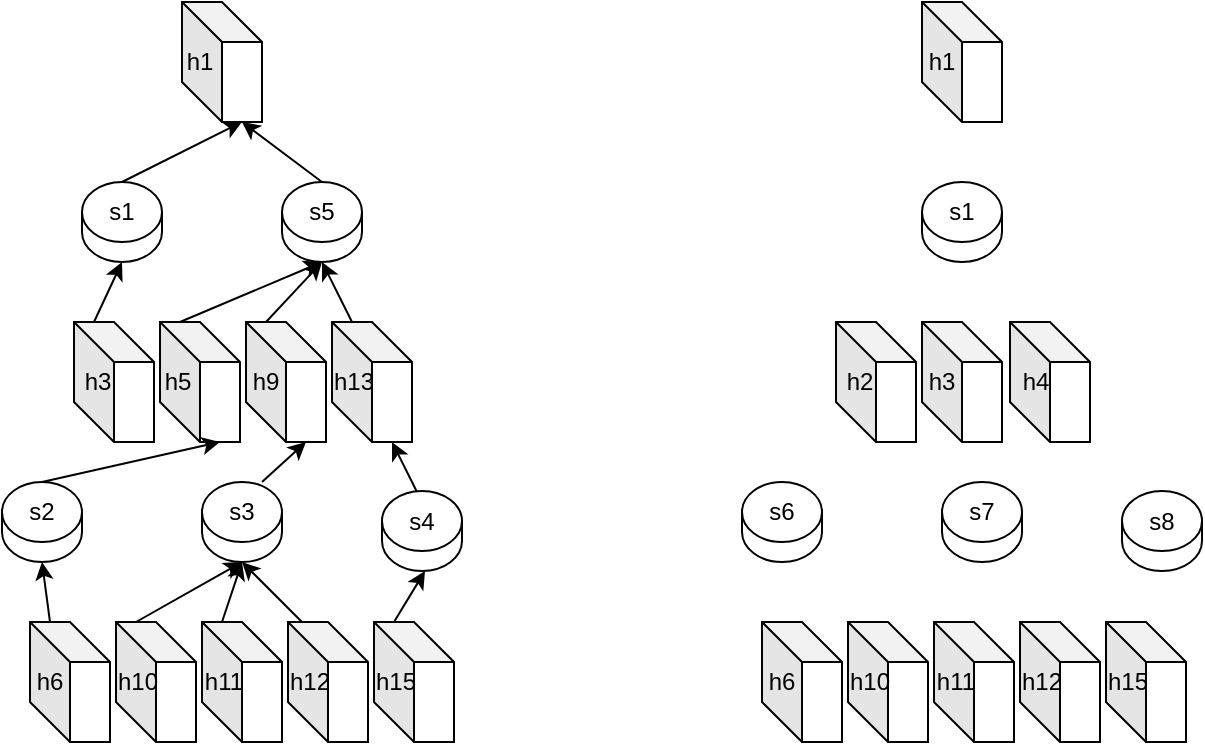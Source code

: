 <mxfile version="15.3.8" type="github">
  <diagram id="L08escGr5f01V_NW2MQc" name="第 1 页">
    <mxGraphModel dx="1662" dy="762" grid="1" gridSize="10" guides="1" tooltips="1" connect="1" arrows="1" fold="1" page="1" pageScale="1" pageWidth="827" pageHeight="1169" math="0" shadow="0">
      <root>
        <mxCell id="0" />
        <mxCell id="1" parent="0" />
        <mxCell id="nwQN5Aa6cSu29XIbnHUv-78" value="" style="endArrow=classic;html=1;entryX=0;entryY=0;entryDx=30;entryDy=60;entryPerimeter=0;exitX=0.5;exitY=0;exitDx=0;exitDy=0;" edge="1" parent="1" source="nwQN5Aa6cSu29XIbnHUv-52" target="nwQN5Aa6cSu29XIbnHUv-7">
          <mxGeometry width="50" height="50" relative="1" as="geometry">
            <mxPoint x="350" y="580" as="sourcePoint" />
            <mxPoint x="249" y="570" as="targetPoint" />
          </mxGeometry>
        </mxCell>
        <mxCell id="nwQN5Aa6cSu29XIbnHUv-1" value="" style="shape=cube;whiteSpace=wrap;html=1;boundedLbl=1;backgroundOutline=1;darkOpacity=0.05;darkOpacity2=0.1;" vertex="1" parent="1">
          <mxGeometry x="230" y="340" width="40" height="60" as="geometry" />
        </mxCell>
        <mxCell id="nwQN5Aa6cSu29XIbnHUv-2" value="" style="shape=cylinder3;whiteSpace=wrap;html=1;boundedLbl=1;backgroundOutline=1;size=15;" vertex="1" parent="1">
          <mxGeometry x="140" y="580" width="40" height="40" as="geometry" />
        </mxCell>
        <mxCell id="nwQN5Aa6cSu29XIbnHUv-4" value="" style="shape=cube;whiteSpace=wrap;html=1;boundedLbl=1;backgroundOutline=1;darkOpacity=0.05;darkOpacity2=0.1;" vertex="1" parent="1">
          <mxGeometry x="176" y="500" width="40" height="60" as="geometry" />
        </mxCell>
        <mxCell id="nwQN5Aa6cSu29XIbnHUv-5" value="" style="shape=cube;whiteSpace=wrap;html=1;boundedLbl=1;backgroundOutline=1;darkOpacity=0.05;darkOpacity2=0.1;" vertex="1" parent="1">
          <mxGeometry x="219" y="500" width="40" height="60" as="geometry" />
        </mxCell>
        <mxCell id="nwQN5Aa6cSu29XIbnHUv-6" value="" style="shape=cube;whiteSpace=wrap;html=1;boundedLbl=1;backgroundOutline=1;darkOpacity=0.05;darkOpacity2=0.1;" vertex="1" parent="1">
          <mxGeometry x="262" y="500" width="40" height="60" as="geometry" />
        </mxCell>
        <mxCell id="nwQN5Aa6cSu29XIbnHUv-7" value="" style="shape=cube;whiteSpace=wrap;html=1;boundedLbl=1;backgroundOutline=1;darkOpacity=0.05;darkOpacity2=0.1;" vertex="1" parent="1">
          <mxGeometry x="305" y="500" width="40" height="60" as="geometry" />
        </mxCell>
        <mxCell id="nwQN5Aa6cSu29XIbnHUv-9" value="" style="shape=cube;whiteSpace=wrap;html=1;boundedLbl=1;backgroundOutline=1;darkOpacity=0.05;darkOpacity2=0.1;" vertex="1" parent="1">
          <mxGeometry x="154" y="650" width="40" height="60" as="geometry" />
        </mxCell>
        <mxCell id="nwQN5Aa6cSu29XIbnHUv-10" value="" style="shape=cube;whiteSpace=wrap;html=1;boundedLbl=1;backgroundOutline=1;darkOpacity=0.05;darkOpacity2=0.1;" vertex="1" parent="1">
          <mxGeometry x="197" y="650" width="40" height="60" as="geometry" />
        </mxCell>
        <mxCell id="nwQN5Aa6cSu29XIbnHUv-11" value="" style="shape=cube;whiteSpace=wrap;html=1;boundedLbl=1;backgroundOutline=1;darkOpacity=0.05;darkOpacity2=0.1;" vertex="1" parent="1">
          <mxGeometry x="240" y="650" width="40" height="60" as="geometry" />
        </mxCell>
        <mxCell id="nwQN5Aa6cSu29XIbnHUv-12" value="" style="shape=cube;whiteSpace=wrap;html=1;boundedLbl=1;backgroundOutline=1;darkOpacity=0.05;darkOpacity2=0.1;" vertex="1" parent="1">
          <mxGeometry x="283" y="650" width="40" height="60" as="geometry" />
        </mxCell>
        <mxCell id="nwQN5Aa6cSu29XIbnHUv-13" value="" style="shape=cube;whiteSpace=wrap;html=1;boundedLbl=1;backgroundOutline=1;darkOpacity=0.05;darkOpacity2=0.1;" vertex="1" parent="1">
          <mxGeometry x="326" y="650" width="40" height="60" as="geometry" />
        </mxCell>
        <mxCell id="nwQN5Aa6cSu29XIbnHUv-15" value="" style="shape=cylinder3;whiteSpace=wrap;html=1;boundedLbl=1;backgroundOutline=1;size=15;" vertex="1" parent="1">
          <mxGeometry x="240" y="580" width="40" height="40" as="geometry" />
        </mxCell>
        <mxCell id="nwQN5Aa6cSu29XIbnHUv-16" value="" style="shape=cylinder3;whiteSpace=wrap;html=1;boundedLbl=1;backgroundOutline=1;size=15;" vertex="1" parent="1">
          <mxGeometry x="330" y="584.5" width="40" height="40" as="geometry" />
        </mxCell>
        <mxCell id="nwQN5Aa6cSu29XIbnHUv-17" value="" style="shape=cylinder3;whiteSpace=wrap;html=1;boundedLbl=1;backgroundOutline=1;size=15;" vertex="1" parent="1">
          <mxGeometry x="180" y="430" width="40" height="40" as="geometry" />
        </mxCell>
        <mxCell id="nwQN5Aa6cSu29XIbnHUv-18" value="" style="shape=cylinder3;whiteSpace=wrap;html=1;boundedLbl=1;backgroundOutline=1;size=15;" vertex="1" parent="1">
          <mxGeometry x="280" y="430" width="40" height="40" as="geometry" />
        </mxCell>
        <mxCell id="nwQN5Aa6cSu29XIbnHUv-19" value="" style="shape=cube;whiteSpace=wrap;html=1;boundedLbl=1;backgroundOutline=1;darkOpacity=0.05;darkOpacity2=0.1;" vertex="1" parent="1">
          <mxGeometry x="600" y="340" width="40" height="60" as="geometry" />
        </mxCell>
        <mxCell id="nwQN5Aa6cSu29XIbnHUv-20" value="" style="shape=cylinder3;whiteSpace=wrap;html=1;boundedLbl=1;backgroundOutline=1;size=15;" vertex="1" parent="1">
          <mxGeometry x="510" y="580" width="40" height="40" as="geometry" />
        </mxCell>
        <mxCell id="nwQN5Aa6cSu29XIbnHUv-21" value="" style="shape=cube;whiteSpace=wrap;html=1;boundedLbl=1;backgroundOutline=1;darkOpacity=0.05;darkOpacity2=0.1;" vertex="1" parent="1">
          <mxGeometry x="557" y="500" width="40" height="60" as="geometry" />
        </mxCell>
        <mxCell id="nwQN5Aa6cSu29XIbnHUv-22" value="" style="shape=cube;whiteSpace=wrap;html=1;boundedLbl=1;backgroundOutline=1;darkOpacity=0.05;darkOpacity2=0.1;" vertex="1" parent="1">
          <mxGeometry x="600" y="500" width="40" height="60" as="geometry" />
        </mxCell>
        <mxCell id="nwQN5Aa6cSu29XIbnHUv-23" value="" style="shape=cube;whiteSpace=wrap;html=1;boundedLbl=1;backgroundOutline=1;darkOpacity=0.05;darkOpacity2=0.1;" vertex="1" parent="1">
          <mxGeometry x="644" y="500" width="40" height="60" as="geometry" />
        </mxCell>
        <mxCell id="nwQN5Aa6cSu29XIbnHUv-30" value="" style="shape=cylinder3;whiteSpace=wrap;html=1;boundedLbl=1;backgroundOutline=1;size=15;" vertex="1" parent="1">
          <mxGeometry x="610" y="580" width="40" height="40" as="geometry" />
        </mxCell>
        <mxCell id="nwQN5Aa6cSu29XIbnHUv-31" value="" style="shape=cylinder3;whiteSpace=wrap;html=1;boundedLbl=1;backgroundOutline=1;size=15;" vertex="1" parent="1">
          <mxGeometry x="700" y="584.5" width="40" height="40" as="geometry" />
        </mxCell>
        <mxCell id="nwQN5Aa6cSu29XIbnHUv-32" value="" style="shape=cylinder3;whiteSpace=wrap;html=1;boundedLbl=1;backgroundOutline=1;size=15;" vertex="1" parent="1">
          <mxGeometry x="600" y="430" width="40" height="40" as="geometry" />
        </mxCell>
        <mxCell id="nwQN5Aa6cSu29XIbnHUv-35" value="h6" style="text;html=1;strokeColor=none;fillColor=none;align=center;verticalAlign=middle;whiteSpace=wrap;rounded=0;" vertex="1" parent="1">
          <mxGeometry x="144" y="670" width="40" height="20" as="geometry" />
        </mxCell>
        <mxCell id="nwQN5Aa6cSu29XIbnHUv-36" value="h10" style="text;html=1;strokeColor=none;fillColor=none;align=center;verticalAlign=middle;whiteSpace=wrap;rounded=0;" vertex="1" parent="1">
          <mxGeometry x="188" y="670" width="40" height="20" as="geometry" />
        </mxCell>
        <mxCell id="nwQN5Aa6cSu29XIbnHUv-37" value="h11" style="text;html=1;strokeColor=none;fillColor=none;align=center;verticalAlign=middle;whiteSpace=wrap;rounded=0;" vertex="1" parent="1">
          <mxGeometry x="231" y="670" width="40" height="20" as="geometry" />
        </mxCell>
        <mxCell id="nwQN5Aa6cSu29XIbnHUv-38" value="h12" style="text;html=1;strokeColor=none;fillColor=none;align=center;verticalAlign=middle;whiteSpace=wrap;rounded=0;" vertex="1" parent="1">
          <mxGeometry x="274" y="670" width="40" height="20" as="geometry" />
        </mxCell>
        <mxCell id="nwQN5Aa6cSu29XIbnHUv-39" value="h15" style="text;html=1;strokeColor=none;fillColor=none;align=center;verticalAlign=middle;whiteSpace=wrap;rounded=0;" vertex="1" parent="1">
          <mxGeometry x="317" y="670" width="40" height="20" as="geometry" />
        </mxCell>
        <mxCell id="nwQN5Aa6cSu29XIbnHUv-40" value="" style="shape=cube;whiteSpace=wrap;html=1;boundedLbl=1;backgroundOutline=1;darkOpacity=0.05;darkOpacity2=0.1;" vertex="1" parent="1">
          <mxGeometry x="520" y="650" width="40" height="60" as="geometry" />
        </mxCell>
        <mxCell id="nwQN5Aa6cSu29XIbnHUv-41" value="" style="shape=cube;whiteSpace=wrap;html=1;boundedLbl=1;backgroundOutline=1;darkOpacity=0.05;darkOpacity2=0.1;" vertex="1" parent="1">
          <mxGeometry x="563" y="650" width="40" height="60" as="geometry" />
        </mxCell>
        <mxCell id="nwQN5Aa6cSu29XIbnHUv-42" value="" style="shape=cube;whiteSpace=wrap;html=1;boundedLbl=1;backgroundOutline=1;darkOpacity=0.05;darkOpacity2=0.1;" vertex="1" parent="1">
          <mxGeometry x="606" y="650" width="40" height="60" as="geometry" />
        </mxCell>
        <mxCell id="nwQN5Aa6cSu29XIbnHUv-43" value="" style="shape=cube;whiteSpace=wrap;html=1;boundedLbl=1;backgroundOutline=1;darkOpacity=0.05;darkOpacity2=0.1;" vertex="1" parent="1">
          <mxGeometry x="649" y="650" width="40" height="60" as="geometry" />
        </mxCell>
        <mxCell id="nwQN5Aa6cSu29XIbnHUv-44" value="" style="shape=cube;whiteSpace=wrap;html=1;boundedLbl=1;backgroundOutline=1;darkOpacity=0.05;darkOpacity2=0.1;" vertex="1" parent="1">
          <mxGeometry x="692" y="650" width="40" height="60" as="geometry" />
        </mxCell>
        <mxCell id="nwQN5Aa6cSu29XIbnHUv-45" value="h6" style="text;html=1;strokeColor=none;fillColor=none;align=center;verticalAlign=middle;whiteSpace=wrap;rounded=0;" vertex="1" parent="1">
          <mxGeometry x="510" y="670" width="40" height="20" as="geometry" />
        </mxCell>
        <mxCell id="nwQN5Aa6cSu29XIbnHUv-46" value="h10" style="text;html=1;strokeColor=none;fillColor=none;align=center;verticalAlign=middle;whiteSpace=wrap;rounded=0;" vertex="1" parent="1">
          <mxGeometry x="554" y="670" width="40" height="20" as="geometry" />
        </mxCell>
        <mxCell id="nwQN5Aa6cSu29XIbnHUv-47" value="h11" style="text;html=1;strokeColor=none;fillColor=none;align=center;verticalAlign=middle;whiteSpace=wrap;rounded=0;" vertex="1" parent="1">
          <mxGeometry x="597" y="670" width="40" height="20" as="geometry" />
        </mxCell>
        <mxCell id="nwQN5Aa6cSu29XIbnHUv-48" value="h12" style="text;html=1;strokeColor=none;fillColor=none;align=center;verticalAlign=middle;whiteSpace=wrap;rounded=0;" vertex="1" parent="1">
          <mxGeometry x="640" y="670" width="40" height="20" as="geometry" />
        </mxCell>
        <mxCell id="nwQN5Aa6cSu29XIbnHUv-49" value="h15" style="text;html=1;strokeColor=none;fillColor=none;align=center;verticalAlign=middle;whiteSpace=wrap;rounded=0;" vertex="1" parent="1">
          <mxGeometry x="683" y="670" width="40" height="20" as="geometry" />
        </mxCell>
        <mxCell id="nwQN5Aa6cSu29XIbnHUv-50" value="s2" style="text;html=1;strokeColor=none;fillColor=none;align=center;verticalAlign=middle;whiteSpace=wrap;rounded=0;" vertex="1" parent="1">
          <mxGeometry x="140" y="585" width="40" height="20" as="geometry" />
        </mxCell>
        <mxCell id="nwQN5Aa6cSu29XIbnHUv-51" value="s3" style="text;html=1;strokeColor=none;fillColor=none;align=center;verticalAlign=middle;whiteSpace=wrap;rounded=0;" vertex="1" parent="1">
          <mxGeometry x="240" y="585" width="40" height="20" as="geometry" />
        </mxCell>
        <mxCell id="nwQN5Aa6cSu29XIbnHUv-52" value="s4" style="text;html=1;strokeColor=none;fillColor=none;align=center;verticalAlign=middle;whiteSpace=wrap;rounded=0;" vertex="1" parent="1">
          <mxGeometry x="330" y="590" width="40" height="20" as="geometry" />
        </mxCell>
        <mxCell id="nwQN5Aa6cSu29XIbnHUv-53" value="s6" style="text;html=1;strokeColor=none;fillColor=none;align=center;verticalAlign=middle;whiteSpace=wrap;rounded=0;" vertex="1" parent="1">
          <mxGeometry x="510" y="585" width="40" height="20" as="geometry" />
        </mxCell>
        <mxCell id="nwQN5Aa6cSu29XIbnHUv-54" value="s7" style="text;html=1;strokeColor=none;fillColor=none;align=center;verticalAlign=middle;whiteSpace=wrap;rounded=0;" vertex="1" parent="1">
          <mxGeometry x="610" y="585" width="40" height="20" as="geometry" />
        </mxCell>
        <mxCell id="nwQN5Aa6cSu29XIbnHUv-55" value="s8" style="text;html=1;strokeColor=none;fillColor=none;align=center;verticalAlign=middle;whiteSpace=wrap;rounded=0;" vertex="1" parent="1">
          <mxGeometry x="700" y="590" width="40" height="20" as="geometry" />
        </mxCell>
        <mxCell id="nwQN5Aa6cSu29XIbnHUv-56" value="s1" style="text;html=1;strokeColor=none;fillColor=none;align=center;verticalAlign=middle;whiteSpace=wrap;rounded=0;" vertex="1" parent="1">
          <mxGeometry x="600" y="435" width="40" height="20" as="geometry" />
        </mxCell>
        <mxCell id="nwQN5Aa6cSu29XIbnHUv-57" value="s1" style="text;html=1;strokeColor=none;fillColor=none;align=center;verticalAlign=middle;whiteSpace=wrap;rounded=0;" vertex="1" parent="1">
          <mxGeometry x="180" y="435" width="40" height="20" as="geometry" />
        </mxCell>
        <mxCell id="nwQN5Aa6cSu29XIbnHUv-58" value="s5" style="text;html=1;strokeColor=none;fillColor=none;align=center;verticalAlign=middle;whiteSpace=wrap;rounded=0;" vertex="1" parent="1">
          <mxGeometry x="280" y="435" width="40" height="20" as="geometry" />
        </mxCell>
        <mxCell id="nwQN5Aa6cSu29XIbnHUv-59" value="h1" style="text;html=1;strokeColor=none;fillColor=none;align=center;verticalAlign=middle;whiteSpace=wrap;rounded=0;" vertex="1" parent="1">
          <mxGeometry x="219" y="360" width="40" height="20" as="geometry" />
        </mxCell>
        <mxCell id="nwQN5Aa6cSu29XIbnHUv-61" value="h1" style="text;html=1;strokeColor=none;fillColor=none;align=center;verticalAlign=middle;whiteSpace=wrap;rounded=0;" vertex="1" parent="1">
          <mxGeometry x="590" y="360" width="40" height="20" as="geometry" />
        </mxCell>
        <mxCell id="nwQN5Aa6cSu29XIbnHUv-62" value="h3" style="text;html=1;strokeColor=none;fillColor=none;align=center;verticalAlign=middle;whiteSpace=wrap;rounded=0;" vertex="1" parent="1">
          <mxGeometry x="168" y="520" width="40" height="20" as="geometry" />
        </mxCell>
        <mxCell id="nwQN5Aa6cSu29XIbnHUv-63" value="h5" style="text;html=1;strokeColor=none;fillColor=none;align=center;verticalAlign=middle;whiteSpace=wrap;rounded=0;" vertex="1" parent="1">
          <mxGeometry x="208" y="520" width="40" height="20" as="geometry" />
        </mxCell>
        <mxCell id="nwQN5Aa6cSu29XIbnHUv-64" value="h9" style="text;html=1;strokeColor=none;fillColor=none;align=center;verticalAlign=middle;whiteSpace=wrap;rounded=0;" vertex="1" parent="1">
          <mxGeometry x="252" y="520" width="40" height="20" as="geometry" />
        </mxCell>
        <mxCell id="nwQN5Aa6cSu29XIbnHUv-65" value="h13" style="text;html=1;strokeColor=none;fillColor=none;align=center;verticalAlign=middle;whiteSpace=wrap;rounded=0;" vertex="1" parent="1">
          <mxGeometry x="296" y="520" width="40" height="20" as="geometry" />
        </mxCell>
        <mxCell id="nwQN5Aa6cSu29XIbnHUv-66" value="h3" style="text;html=1;strokeColor=none;fillColor=none;align=center;verticalAlign=middle;whiteSpace=wrap;rounded=0;" vertex="1" parent="1">
          <mxGeometry x="590" y="520" width="40" height="20" as="geometry" />
        </mxCell>
        <mxCell id="nwQN5Aa6cSu29XIbnHUv-67" value="h2" style="text;html=1;strokeColor=none;fillColor=none;align=center;verticalAlign=middle;whiteSpace=wrap;rounded=0;" vertex="1" parent="1">
          <mxGeometry x="549" y="520" width="40" height="20" as="geometry" />
        </mxCell>
        <mxCell id="nwQN5Aa6cSu29XIbnHUv-68" value="h4" style="text;html=1;strokeColor=none;fillColor=none;align=center;verticalAlign=middle;whiteSpace=wrap;rounded=0;" vertex="1" parent="1">
          <mxGeometry x="637" y="520" width="40" height="20" as="geometry" />
        </mxCell>
        <mxCell id="nwQN5Aa6cSu29XIbnHUv-69" value="" style="endArrow=classic;html=1;exitX=0;exitY=0;exitDx=10;exitDy=0;exitPerimeter=0;entryX=0.5;entryY=1;entryDx=0;entryDy=0;entryPerimeter=0;" edge="1" parent="1" source="nwQN5Aa6cSu29XIbnHUv-9" target="nwQN5Aa6cSu29XIbnHUv-2">
          <mxGeometry width="50" height="50" relative="1" as="geometry">
            <mxPoint x="390" y="620" as="sourcePoint" />
            <mxPoint x="440" y="570" as="targetPoint" />
          </mxGeometry>
        </mxCell>
        <mxCell id="nwQN5Aa6cSu29XIbnHUv-70" value="" style="endArrow=classic;html=1;exitX=0;exitY=0;exitDx=10;exitDy=0;exitPerimeter=0;entryX=0.5;entryY=1;entryDx=0;entryDy=0;entryPerimeter=0;" edge="1" parent="1" source="nwQN5Aa6cSu29XIbnHUv-10" target="nwQN5Aa6cSu29XIbnHUv-15">
          <mxGeometry width="50" height="50" relative="1" as="geometry">
            <mxPoint x="390" y="620" as="sourcePoint" />
            <mxPoint x="440" y="610" as="targetPoint" />
          </mxGeometry>
        </mxCell>
        <mxCell id="nwQN5Aa6cSu29XIbnHUv-71" value="" style="endArrow=classic;html=1;exitX=0;exitY=0;exitDx=10;exitDy=0;exitPerimeter=0;" edge="1" parent="1" source="nwQN5Aa6cSu29XIbnHUv-11">
          <mxGeometry width="50" height="50" relative="1" as="geometry">
            <mxPoint x="217" y="660" as="sourcePoint" />
            <mxPoint x="260" y="620" as="targetPoint" />
          </mxGeometry>
        </mxCell>
        <mxCell id="nwQN5Aa6cSu29XIbnHUv-72" value="" style="endArrow=classic;html=1;" edge="1" parent="1">
          <mxGeometry width="50" height="50" relative="1" as="geometry">
            <mxPoint x="290" y="650" as="sourcePoint" />
            <mxPoint x="260" y="620" as="targetPoint" />
          </mxGeometry>
        </mxCell>
        <mxCell id="nwQN5Aa6cSu29XIbnHUv-73" value="" style="endArrow=classic;html=1;exitX=0;exitY=0;exitDx=10;exitDy=0;exitPerimeter=0;entryX=0.5;entryY=1;entryDx=0;entryDy=0;entryPerimeter=0;" edge="1" parent="1" source="nwQN5Aa6cSu29XIbnHUv-13">
          <mxGeometry width="50" height="50" relative="1" as="geometry">
            <mxPoint x="298.5" y="654.5" as="sourcePoint" />
            <mxPoint x="351.5" y="624.5" as="targetPoint" />
          </mxGeometry>
        </mxCell>
        <mxCell id="nwQN5Aa6cSu29XIbnHUv-75" value="" style="endArrow=classic;html=1;exitX=0.5;exitY=0;exitDx=0;exitDy=0;entryX=0;entryY=0;entryDx=30;entryDy=60;entryPerimeter=0;exitPerimeter=0;" edge="1" parent="1" source="nwQN5Aa6cSu29XIbnHUv-2" target="nwQN5Aa6cSu29XIbnHUv-5">
          <mxGeometry width="50" height="50" relative="1" as="geometry">
            <mxPoint x="247" y="690" as="sourcePoint" />
            <mxPoint x="300" y="660" as="targetPoint" />
          </mxGeometry>
        </mxCell>
        <mxCell id="nwQN5Aa6cSu29XIbnHUv-77" value="" style="endArrow=classic;html=1;entryX=0;entryY=0;entryDx=30;entryDy=60;entryPerimeter=0;" edge="1" parent="1" target="nwQN5Aa6cSu29XIbnHUv-6">
          <mxGeometry width="50" height="50" relative="1" as="geometry">
            <mxPoint x="270" y="580" as="sourcePoint" />
            <mxPoint x="280" y="560" as="targetPoint" />
          </mxGeometry>
        </mxCell>
        <mxCell id="nwQN5Aa6cSu29XIbnHUv-79" value="" style="endArrow=classic;html=1;entryX=0.5;entryY=1;entryDx=0;entryDy=0;entryPerimeter=0;exitX=0;exitY=0;exitDx=10;exitDy=0;exitPerimeter=0;" edge="1" parent="1" source="nwQN5Aa6cSu29XIbnHUv-7" target="nwQN5Aa6cSu29XIbnHUv-18">
          <mxGeometry width="50" height="50" relative="1" as="geometry">
            <mxPoint x="320" y="510" as="sourcePoint" />
            <mxPoint x="440" y="570" as="targetPoint" />
          </mxGeometry>
        </mxCell>
        <mxCell id="nwQN5Aa6cSu29XIbnHUv-80" value="" style="endArrow=classic;html=1;exitX=0;exitY=0;exitDx=10;exitDy=0;exitPerimeter=0;" edge="1" parent="1" source="nwQN5Aa6cSu29XIbnHUv-6">
          <mxGeometry width="50" height="50" relative="1" as="geometry">
            <mxPoint x="325" y="510" as="sourcePoint" />
            <mxPoint x="300" y="470" as="targetPoint" />
          </mxGeometry>
        </mxCell>
        <mxCell id="nwQN5Aa6cSu29XIbnHUv-81" value="" style="endArrow=classic;html=1;exitX=0;exitY=0;exitDx=10;exitDy=0;exitPerimeter=0;" edge="1" parent="1" source="nwQN5Aa6cSu29XIbnHUv-5">
          <mxGeometry width="50" height="50" relative="1" as="geometry">
            <mxPoint x="335" y="520" as="sourcePoint" />
            <mxPoint x="300" y="470" as="targetPoint" />
          </mxGeometry>
        </mxCell>
        <mxCell id="nwQN5Aa6cSu29XIbnHUv-82" value="" style="endArrow=classic;html=1;entryX=0.5;entryY=1;entryDx=0;entryDy=0;entryPerimeter=0;exitX=0;exitY=0;exitDx=10;exitDy=0;exitPerimeter=0;" edge="1" parent="1" source="nwQN5Aa6cSu29XIbnHUv-4" target="nwQN5Aa6cSu29XIbnHUv-17">
          <mxGeometry width="50" height="50" relative="1" as="geometry">
            <mxPoint x="345" y="530" as="sourcePoint" />
            <mxPoint x="330" y="500" as="targetPoint" />
          </mxGeometry>
        </mxCell>
        <mxCell id="nwQN5Aa6cSu29XIbnHUv-83" value="" style="endArrow=classic;html=1;entryX=0;entryY=0;entryDx=30;entryDy=60;entryPerimeter=0;exitX=0.5;exitY=0;exitDx=0;exitDy=0;exitPerimeter=0;" edge="1" parent="1" source="nwQN5Aa6cSu29XIbnHUv-18" target="nwQN5Aa6cSu29XIbnHUv-1">
          <mxGeometry width="50" height="50" relative="1" as="geometry">
            <mxPoint x="355" y="540" as="sourcePoint" />
            <mxPoint x="340" y="510" as="targetPoint" />
          </mxGeometry>
        </mxCell>
        <mxCell id="nwQN5Aa6cSu29XIbnHUv-84" value="" style="endArrow=classic;html=1;exitX=0.5;exitY=0;exitDx=0;exitDy=0;exitPerimeter=0;" edge="1" parent="1" source="nwQN5Aa6cSu29XIbnHUv-17">
          <mxGeometry width="50" height="50" relative="1" as="geometry">
            <mxPoint x="365" y="550" as="sourcePoint" />
            <mxPoint x="260" y="400" as="targetPoint" />
          </mxGeometry>
        </mxCell>
      </root>
    </mxGraphModel>
  </diagram>
</mxfile>

